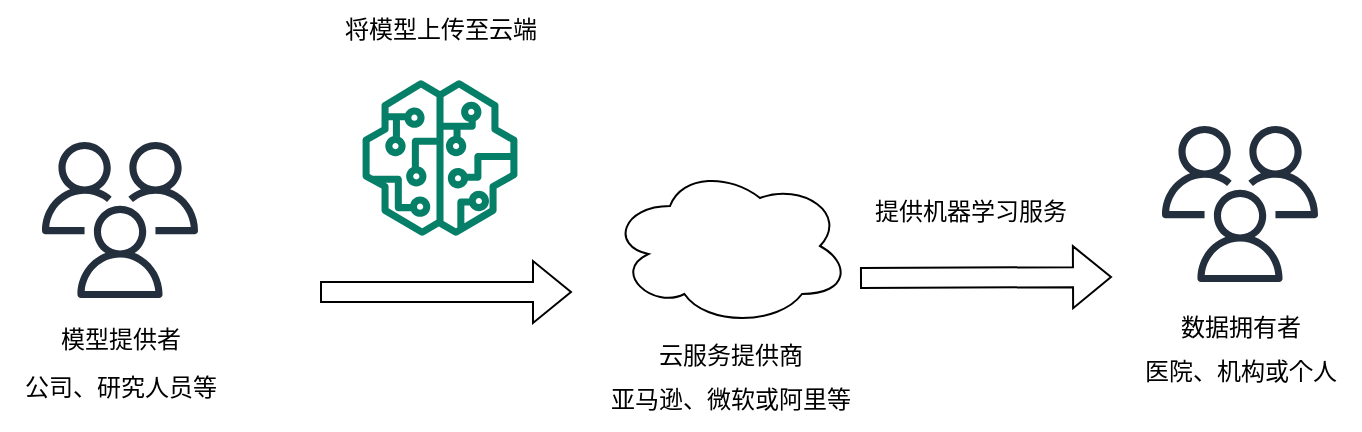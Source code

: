 <mxfile version="21.3.3" type="github">
  <diagram name="第 1 页" id="P3hnZvfzUJBaZvVC-vb0">
    <mxGraphModel dx="954" dy="576" grid="1" gridSize="10" guides="1" tooltips="1" connect="1" arrows="1" fold="1" page="1" pageScale="1" pageWidth="1169" pageHeight="827" math="0" shadow="0">
      <root>
        <mxCell id="0" />
        <mxCell id="1" parent="0" />
        <mxCell id="nwYcl3AEDP56RUKzmAF1-1" value="" style="sketch=0;outlineConnect=0;fontColor=#232F3E;gradientColor=none;fillColor=#232F3D;strokeColor=none;dashed=0;verticalLabelPosition=bottom;verticalAlign=top;align=center;html=1;fontSize=12;fontStyle=0;aspect=fixed;pointerEvents=1;shape=mxgraph.aws4.users;" parent="1" vertex="1">
          <mxGeometry x="241" y="188" width="78" height="78" as="geometry" />
        </mxCell>
        <mxCell id="nwYcl3AEDP56RUKzmAF1-2" value="模型提供者" style="text;html=1;align=center;verticalAlign=middle;resizable=0;points=[];autosize=1;strokeColor=none;fillColor=none;" parent="1" vertex="1">
          <mxGeometry x="240" y="272" width="80" height="30" as="geometry" />
        </mxCell>
        <mxCell id="nwYcl3AEDP56RUKzmAF1-4" value="" style="sketch=0;outlineConnect=0;fontColor=#232F3E;gradientColor=none;fillColor=#067F68;strokeColor=none;dashed=0;verticalLabelPosition=bottom;verticalAlign=top;align=center;html=1;fontSize=12;fontStyle=0;aspect=fixed;pointerEvents=1;shape=mxgraph.aws4.sagemaker_model;" parent="1" vertex="1">
          <mxGeometry x="401" y="157" width="78" height="78" as="geometry" />
        </mxCell>
        <mxCell id="nwYcl3AEDP56RUKzmAF1-5" value="" style="sketch=0;outlineConnect=0;fontColor=#232F3E;gradientColor=none;fillColor=#232F3D;strokeColor=none;dashed=0;verticalLabelPosition=bottom;verticalAlign=top;align=center;html=1;fontSize=12;fontStyle=0;aspect=fixed;pointerEvents=1;shape=mxgraph.aws4.users;" parent="1" vertex="1">
          <mxGeometry x="801" y="180" width="78" height="78" as="geometry" />
        </mxCell>
        <mxCell id="nwYcl3AEDP56RUKzmAF1-6" value="公司、研究人员等" style="text;html=1;align=center;verticalAlign=middle;resizable=0;points=[];autosize=1;strokeColor=none;fillColor=none;" parent="1" vertex="1">
          <mxGeometry x="220" y="296" width="120" height="30" as="geometry" />
        </mxCell>
        <mxCell id="nwYcl3AEDP56RUKzmAF1-7" value="将模型上传至云端" style="text;html=1;align=center;verticalAlign=middle;resizable=0;points=[];autosize=1;strokeColor=none;fillColor=none;" parent="1" vertex="1">
          <mxGeometry x="380" y="117" width="120" height="30" as="geometry" />
        </mxCell>
        <mxCell id="nwYcl3AEDP56RUKzmAF1-8" value="数据拥有者" style="text;html=1;align=center;verticalAlign=middle;resizable=0;points=[];autosize=1;strokeColor=none;fillColor=none;" parent="1" vertex="1">
          <mxGeometry x="800" y="266" width="80" height="30" as="geometry" />
        </mxCell>
        <mxCell id="nwYcl3AEDP56RUKzmAF1-11" value="&lt;div&gt;医院、机构或个人&lt;/div&gt;" style="text;html=1;align=center;verticalAlign=middle;resizable=0;points=[];autosize=1;strokeColor=none;fillColor=none;" parent="1" vertex="1">
          <mxGeometry x="780" y="288" width="120" height="30" as="geometry" />
        </mxCell>
        <mxCell id="nwYcl3AEDP56RUKzmAF1-12" value="" style="shape=flexArrow;endArrow=classic;html=1;rounded=0;" parent="1" edge="1">
          <mxGeometry width="50" height="50" relative="1" as="geometry">
            <mxPoint x="380" y="263" as="sourcePoint" />
            <mxPoint x="506" y="263" as="targetPoint" />
          </mxGeometry>
        </mxCell>
        <mxCell id="nwYcl3AEDP56RUKzmAF1-13" value="提供机器学习服务" style="text;html=1;align=center;verticalAlign=middle;resizable=0;points=[];autosize=1;strokeColor=none;fillColor=none;" parent="1" vertex="1">
          <mxGeometry x="645" y="208" width="120" height="30" as="geometry" />
        </mxCell>
        <mxCell id="30_81Eyi-aDZBy7GI1M5-1" value="" style="shape=flexArrow;endArrow=classic;html=1;rounded=0;" edge="1" parent="1">
          <mxGeometry width="50" height="50" relative="1" as="geometry">
            <mxPoint x="650" y="256" as="sourcePoint" />
            <mxPoint x="776" y="255.5" as="targetPoint" />
          </mxGeometry>
        </mxCell>
        <mxCell id="30_81Eyi-aDZBy7GI1M5-2" value="" style="ellipse;shape=cloud;whiteSpace=wrap;html=1;" vertex="1" parent="1">
          <mxGeometry x="525" y="200" width="120" height="80" as="geometry" />
        </mxCell>
        <mxCell id="30_81Eyi-aDZBy7GI1M5-3" value="云服务提供商" style="text;html=1;align=center;verticalAlign=middle;resizable=0;points=[];autosize=1;strokeColor=none;fillColor=none;" vertex="1" parent="1">
          <mxGeometry x="535" y="280" width="100" height="30" as="geometry" />
        </mxCell>
        <mxCell id="30_81Eyi-aDZBy7GI1M5-4" value="&lt;div&gt;亚马逊、微软或阿里等&lt;/div&gt;" style="text;html=1;align=center;verticalAlign=middle;resizable=0;points=[];autosize=1;strokeColor=none;fillColor=none;" vertex="1" parent="1">
          <mxGeometry x="515" y="302" width="140" height="30" as="geometry" />
        </mxCell>
      </root>
    </mxGraphModel>
  </diagram>
</mxfile>

